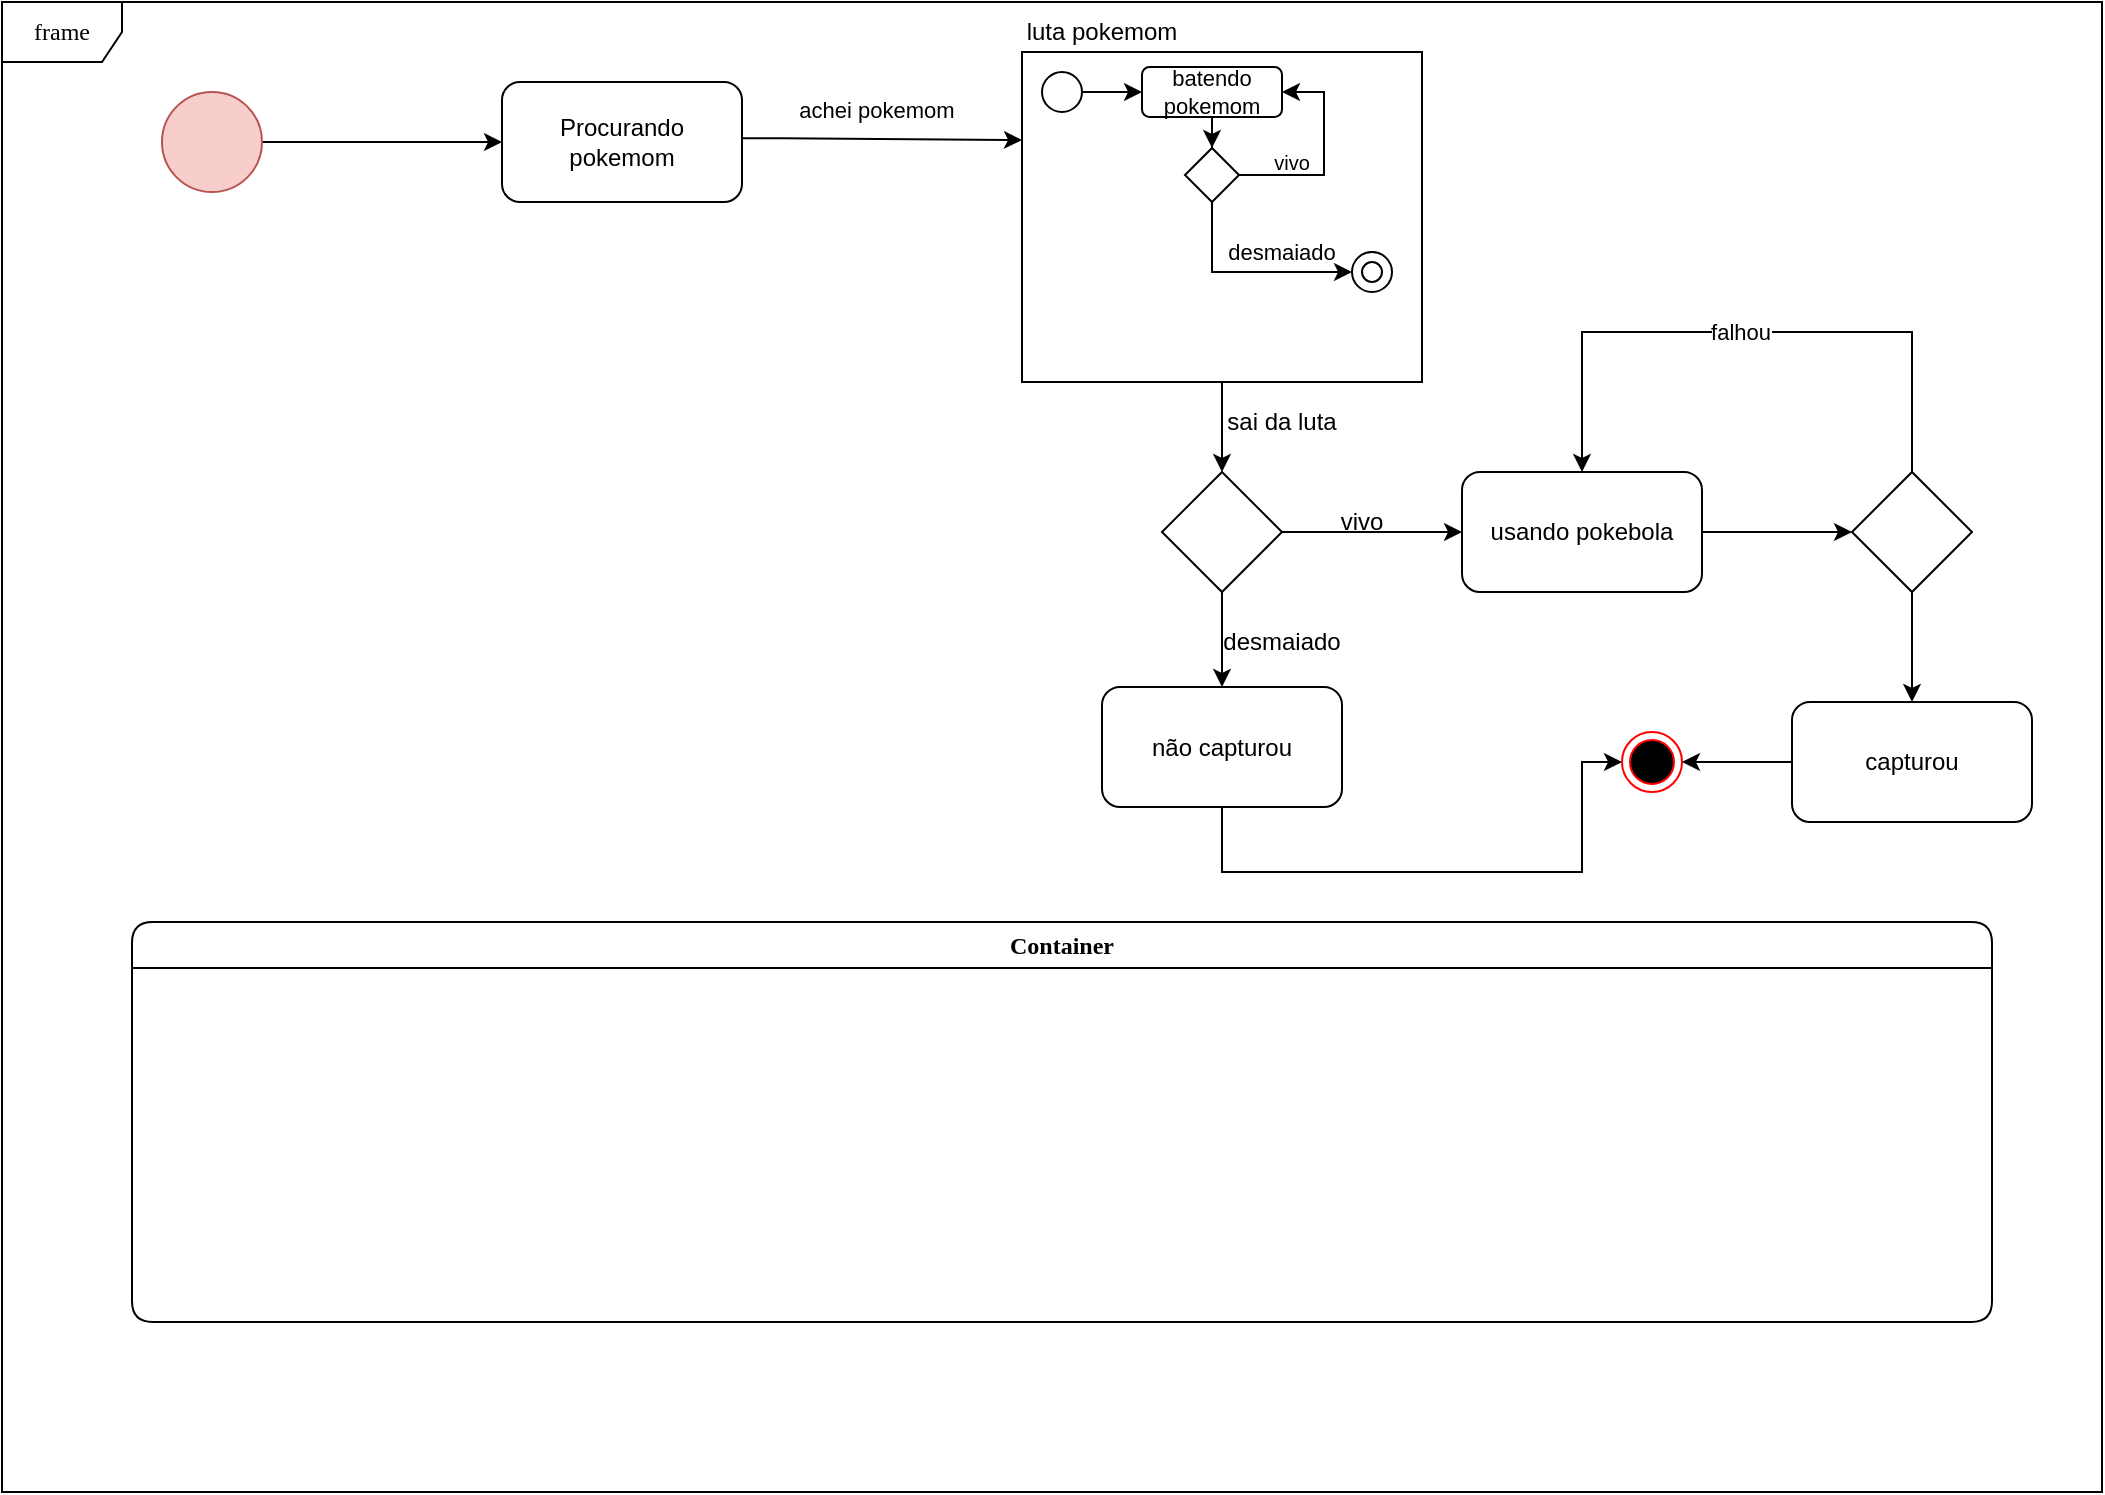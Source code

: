 <mxfile version="24.8.4">
  <diagram name="Page-1" id="58cdce13-f638-feb5-8d6f-7d28b1aa9fa0">
    <mxGraphModel dx="1354" dy="720" grid="1" gridSize="10" guides="1" tooltips="1" connect="1" arrows="1" fold="1" page="1" pageScale="1" pageWidth="1100" pageHeight="850" background="none" math="0" shadow="0">
      <root>
        <mxCell id="0" />
        <mxCell id="1" parent="0" />
        <mxCell id="2a3bc250acf0617d-7" value="Container" style="swimlane;whiteSpace=wrap;html=1;rounded=1;shadow=0;comic=0;labelBackgroundColor=none;strokeWidth=1;fontFamily=Verdana;fontSize=12;align=center;" parent="1" vertex="1">
          <mxGeometry x="95" y="495" width="930" height="200" as="geometry" />
        </mxCell>
        <mxCell id="2a3bc250acf0617d-8" value="frame" style="shape=umlFrame;whiteSpace=wrap;html=1;rounded=1;shadow=0;comic=0;labelBackgroundColor=none;strokeWidth=1;fontFamily=Verdana;fontSize=12;align=center;movable=0;resizable=0;rotatable=0;deletable=0;editable=0;locked=1;connectable=0;" parent="1" vertex="1">
          <mxGeometry x="30" y="35" width="1050" height="745" as="geometry" />
        </mxCell>
        <mxCell id="rXPRrIJQq8pKm5gRmvwo-5" style="edgeStyle=orthogonalEdgeStyle;rounded=0;orthogonalLoop=1;jettySize=auto;html=1;entryX=0;entryY=0.5;entryDx=0;entryDy=0;" edge="1" parent="1" source="rXPRrIJQq8pKm5gRmvwo-4" target="rXPRrIJQq8pKm5gRmvwo-6">
          <mxGeometry relative="1" as="geometry">
            <mxPoint x="270" y="105" as="targetPoint" />
          </mxGeometry>
        </mxCell>
        <mxCell id="rXPRrIJQq8pKm5gRmvwo-4" value="" style="ellipse;whiteSpace=wrap;html=1;aspect=fixed;fillColor=#f8cecc;strokeColor=#b85450;" vertex="1" parent="1">
          <mxGeometry x="110" y="80" width="50" height="50" as="geometry" />
        </mxCell>
        <mxCell id="rXPRrIJQq8pKm5gRmvwo-7" style="edgeStyle=orthogonalEdgeStyle;rounded=0;orthogonalLoop=1;jettySize=auto;html=1;" edge="1" parent="1">
          <mxGeometry relative="1" as="geometry">
            <mxPoint x="540" y="104" as="targetPoint" />
            <mxPoint x="380" y="103.13" as="sourcePoint" />
            <Array as="points">
              <mxPoint x="420" y="102.63" />
              <mxPoint x="520" y="103.63" />
            </Array>
          </mxGeometry>
        </mxCell>
        <mxCell id="rXPRrIJQq8pKm5gRmvwo-8" value="&lt;font style=&quot;vertical-align: inherit;&quot;&gt;&lt;font style=&quot;vertical-align: inherit;&quot;&gt;achei pokemom&lt;/font&gt;&lt;/font&gt;" style="edgeLabel;html=1;align=center;verticalAlign=middle;resizable=0;points=[];" vertex="1" connectable="0" parent="rXPRrIJQq8pKm5gRmvwo-7">
          <mxGeometry x="0.099" y="-2" relative="1" as="geometry">
            <mxPoint x="-1" y="-17" as="offset" />
          </mxGeometry>
        </mxCell>
        <mxCell id="rXPRrIJQq8pKm5gRmvwo-6" value="&lt;font style=&quot;vertical-align: inherit;&quot;&gt;&lt;font style=&quot;vertical-align: inherit;&quot;&gt;Procurando pokemom&lt;/font&gt;&lt;/font&gt;" style="rounded=1;whiteSpace=wrap;html=1;" vertex="1" parent="1">
          <mxGeometry x="280" y="75" width="120" height="60" as="geometry" />
        </mxCell>
        <mxCell id="rXPRrIJQq8pKm5gRmvwo-23" style="edgeStyle=orthogonalEdgeStyle;rounded=0;orthogonalLoop=1;jettySize=auto;html=1;entryX=0.5;entryY=0;entryDx=0;entryDy=0;" edge="1" parent="1" source="rXPRrIJQq8pKm5gRmvwo-9" target="rXPRrIJQq8pKm5gRmvwo-22">
          <mxGeometry relative="1" as="geometry" />
        </mxCell>
        <mxCell id="rXPRrIJQq8pKm5gRmvwo-9" value="" style="rounded=0;whiteSpace=wrap;html=1;movable=1;resizable=1;rotatable=1;deletable=1;editable=1;locked=0;connectable=1;" vertex="1" parent="1">
          <mxGeometry x="540" y="60" width="200" height="165" as="geometry" />
        </mxCell>
        <mxCell id="rXPRrIJQq8pKm5gRmvwo-12" style="edgeStyle=orthogonalEdgeStyle;rounded=0;orthogonalLoop=1;jettySize=auto;html=1;entryX=0;entryY=0.5;entryDx=0;entryDy=0;" edge="1" parent="1" source="rXPRrIJQq8pKm5gRmvwo-10" target="rXPRrIJQq8pKm5gRmvwo-11">
          <mxGeometry relative="1" as="geometry" />
        </mxCell>
        <mxCell id="rXPRrIJQq8pKm5gRmvwo-10" value="" style="ellipse;whiteSpace=wrap;html=1;aspect=fixed;" vertex="1" parent="1">
          <mxGeometry x="550" y="70" width="20" height="20" as="geometry" />
        </mxCell>
        <mxCell id="rXPRrIJQq8pKm5gRmvwo-14" style="edgeStyle=orthogonalEdgeStyle;rounded=0;orthogonalLoop=1;jettySize=auto;html=1;entryX=0.5;entryY=0;entryDx=0;entryDy=0;" edge="1" parent="1" source="rXPRrIJQq8pKm5gRmvwo-11" target="rXPRrIJQq8pKm5gRmvwo-13">
          <mxGeometry relative="1" as="geometry" />
        </mxCell>
        <mxCell id="rXPRrIJQq8pKm5gRmvwo-11" value="batendo pokemom" style="rounded=1;whiteSpace=wrap;html=1;fontSize=11;" vertex="1" parent="1">
          <mxGeometry x="600" y="67.5" width="70" height="25" as="geometry" />
        </mxCell>
        <mxCell id="rXPRrIJQq8pKm5gRmvwo-15" style="edgeStyle=orthogonalEdgeStyle;rounded=0;orthogonalLoop=1;jettySize=auto;html=1;" edge="1" parent="1" source="rXPRrIJQq8pKm5gRmvwo-13">
          <mxGeometry relative="1" as="geometry">
            <mxPoint x="670" y="80" as="targetPoint" />
            <Array as="points">
              <mxPoint x="691" y="122" />
              <mxPoint x="691" y="80" />
            </Array>
          </mxGeometry>
        </mxCell>
        <mxCell id="rXPRrIJQq8pKm5gRmvwo-18" style="edgeStyle=orthogonalEdgeStyle;rounded=0;orthogonalLoop=1;jettySize=auto;html=1;entryX=0;entryY=0.5;entryDx=0;entryDy=0;" edge="1" parent="1" source="rXPRrIJQq8pKm5gRmvwo-13" target="rXPRrIJQq8pKm5gRmvwo-16">
          <mxGeometry relative="1" as="geometry">
            <mxPoint x="635" y="170" as="targetPoint" />
            <Array as="points">
              <mxPoint x="635" y="170" />
            </Array>
          </mxGeometry>
        </mxCell>
        <mxCell id="rXPRrIJQq8pKm5gRmvwo-13" value="" style="rhombus;whiteSpace=wrap;html=1;" vertex="1" parent="1">
          <mxGeometry x="621.5" y="108" width="27" height="27" as="geometry" />
        </mxCell>
        <mxCell id="rXPRrIJQq8pKm5gRmvwo-16" value="" style="ellipse;whiteSpace=wrap;html=1;aspect=fixed;" vertex="1" parent="1">
          <mxGeometry x="705" y="160" width="20" height="20" as="geometry" />
        </mxCell>
        <mxCell id="rXPRrIJQq8pKm5gRmvwo-17" value="" style="ellipse;whiteSpace=wrap;html=1;aspect=fixed;" vertex="1" parent="1">
          <mxGeometry x="710" y="165" width="10" height="10" as="geometry" />
        </mxCell>
        <mxCell id="rXPRrIJQq8pKm5gRmvwo-19" value="vivo" style="text;html=1;align=center;verticalAlign=middle;whiteSpace=wrap;rounded=0;fontSize=10;" vertex="1" parent="1">
          <mxGeometry x="660" y="108" width="30" height="13.5" as="geometry" />
        </mxCell>
        <mxCell id="rXPRrIJQq8pKm5gRmvwo-21" value="desmaiado" style="text;html=1;align=center;verticalAlign=middle;whiteSpace=wrap;rounded=0;fontSize=11;" vertex="1" parent="1">
          <mxGeometry x="640" y="155" width="60" height="10" as="geometry" />
        </mxCell>
        <mxCell id="rXPRrIJQq8pKm5gRmvwo-25" style="edgeStyle=orthogonalEdgeStyle;rounded=0;orthogonalLoop=1;jettySize=auto;html=1;" edge="1" parent="1" source="rXPRrIJQq8pKm5gRmvwo-22">
          <mxGeometry relative="1" as="geometry">
            <mxPoint x="760" y="300" as="targetPoint" />
          </mxGeometry>
        </mxCell>
        <mxCell id="rXPRrIJQq8pKm5gRmvwo-27" style="edgeStyle=orthogonalEdgeStyle;rounded=0;orthogonalLoop=1;jettySize=auto;html=1;entryX=0.5;entryY=0;entryDx=0;entryDy=0;" edge="1" parent="1" source="rXPRrIJQq8pKm5gRmvwo-22" target="rXPRrIJQq8pKm5gRmvwo-26">
          <mxGeometry relative="1" as="geometry" />
        </mxCell>
        <mxCell id="rXPRrIJQq8pKm5gRmvwo-22" value="" style="rhombus;whiteSpace=wrap;html=1;" vertex="1" parent="1">
          <mxGeometry x="610" y="270" width="60" height="60" as="geometry" />
        </mxCell>
        <mxCell id="rXPRrIJQq8pKm5gRmvwo-31" style="edgeStyle=orthogonalEdgeStyle;rounded=0;orthogonalLoop=1;jettySize=auto;html=1;entryX=0;entryY=0.5;entryDx=0;entryDy=0;" edge="1" parent="1" source="rXPRrIJQq8pKm5gRmvwo-24" target="rXPRrIJQq8pKm5gRmvwo-30">
          <mxGeometry relative="1" as="geometry" />
        </mxCell>
        <mxCell id="rXPRrIJQq8pKm5gRmvwo-24" value="usando pokebola" style="rounded=1;whiteSpace=wrap;html=1;" vertex="1" parent="1">
          <mxGeometry x="760" y="270" width="120" height="60" as="geometry" />
        </mxCell>
        <mxCell id="rXPRrIJQq8pKm5gRmvwo-29" style="edgeStyle=orthogonalEdgeStyle;rounded=0;orthogonalLoop=1;jettySize=auto;html=1;entryX=0;entryY=0.5;entryDx=0;entryDy=0;" edge="1" parent="1" source="rXPRrIJQq8pKm5gRmvwo-26" target="rXPRrIJQq8pKm5gRmvwo-28">
          <mxGeometry relative="1" as="geometry">
            <Array as="points">
              <mxPoint x="640" y="470" />
              <mxPoint x="820" y="470" />
              <mxPoint x="820" y="440" />
              <mxPoint x="820" y="440" />
            </Array>
          </mxGeometry>
        </mxCell>
        <mxCell id="rXPRrIJQq8pKm5gRmvwo-26" value="não capturou" style="rounded=1;whiteSpace=wrap;html=1;" vertex="1" parent="1">
          <mxGeometry x="580" y="377.5" width="120" height="60" as="geometry" />
        </mxCell>
        <mxCell id="rXPRrIJQq8pKm5gRmvwo-28" value="" style="ellipse;html=1;shape=endState;fillColor=#000000;strokeColor=#ff0000;" vertex="1" parent="1">
          <mxGeometry x="840" y="400" width="30" height="30" as="geometry" />
        </mxCell>
        <mxCell id="rXPRrIJQq8pKm5gRmvwo-32" style="edgeStyle=orthogonalEdgeStyle;rounded=0;orthogonalLoop=1;jettySize=auto;html=1;entryX=0.5;entryY=0;entryDx=0;entryDy=0;" edge="1" parent="1" source="rXPRrIJQq8pKm5gRmvwo-30" target="rXPRrIJQq8pKm5gRmvwo-24">
          <mxGeometry relative="1" as="geometry">
            <mxPoint x="820" y="200" as="targetPoint" />
            <Array as="points">
              <mxPoint x="985" y="200" />
              <mxPoint x="820" y="200" />
            </Array>
          </mxGeometry>
        </mxCell>
        <mxCell id="rXPRrIJQq8pKm5gRmvwo-42" value="falhou" style="edgeLabel;html=1;align=center;verticalAlign=middle;resizable=0;points=[];" vertex="1" connectable="0" parent="rXPRrIJQq8pKm5gRmvwo-32">
          <mxGeometry x="0.022" relative="1" as="geometry">
            <mxPoint as="offset" />
          </mxGeometry>
        </mxCell>
        <mxCell id="rXPRrIJQq8pKm5gRmvwo-35" style="edgeStyle=orthogonalEdgeStyle;rounded=0;orthogonalLoop=1;jettySize=auto;html=1;entryX=0.5;entryY=0;entryDx=0;entryDy=0;" edge="1" parent="1" source="rXPRrIJQq8pKm5gRmvwo-30" target="rXPRrIJQq8pKm5gRmvwo-34">
          <mxGeometry relative="1" as="geometry" />
        </mxCell>
        <mxCell id="rXPRrIJQq8pKm5gRmvwo-30" value="" style="rhombus;whiteSpace=wrap;html=1;" vertex="1" parent="1">
          <mxGeometry x="955" y="270" width="60" height="60" as="geometry" />
        </mxCell>
        <mxCell id="rXPRrIJQq8pKm5gRmvwo-36" style="edgeStyle=orthogonalEdgeStyle;rounded=0;orthogonalLoop=1;jettySize=auto;html=1;entryX=1;entryY=0.5;entryDx=0;entryDy=0;" edge="1" parent="1" source="rXPRrIJQq8pKm5gRmvwo-34" target="rXPRrIJQq8pKm5gRmvwo-28">
          <mxGeometry relative="1" as="geometry" />
        </mxCell>
        <mxCell id="rXPRrIJQq8pKm5gRmvwo-34" value="capturou" style="rounded=1;whiteSpace=wrap;html=1;" vertex="1" parent="1">
          <mxGeometry x="925" y="385" width="120" height="60" as="geometry" />
        </mxCell>
        <mxCell id="rXPRrIJQq8pKm5gRmvwo-37" value="luta pokemom" style="text;html=1;align=center;verticalAlign=middle;whiteSpace=wrap;rounded=0;" vertex="1" parent="1">
          <mxGeometry x="540" y="35" width="80" height="30" as="geometry" />
        </mxCell>
        <mxCell id="rXPRrIJQq8pKm5gRmvwo-39" value="sai da luta" style="text;html=1;align=center;verticalAlign=middle;whiteSpace=wrap;rounded=0;" vertex="1" parent="1">
          <mxGeometry x="640" y="230" width="60" height="30" as="geometry" />
        </mxCell>
        <mxCell id="rXPRrIJQq8pKm5gRmvwo-40" value="desmaiado" style="text;html=1;align=center;verticalAlign=middle;whiteSpace=wrap;rounded=0;" vertex="1" parent="1">
          <mxGeometry x="640" y="340" width="60" height="30" as="geometry" />
        </mxCell>
        <mxCell id="rXPRrIJQq8pKm5gRmvwo-41" value="vivo" style="text;html=1;align=center;verticalAlign=middle;whiteSpace=wrap;rounded=0;" vertex="1" parent="1">
          <mxGeometry x="680" y="280" width="60" height="30" as="geometry" />
        </mxCell>
      </root>
    </mxGraphModel>
  </diagram>
</mxfile>
